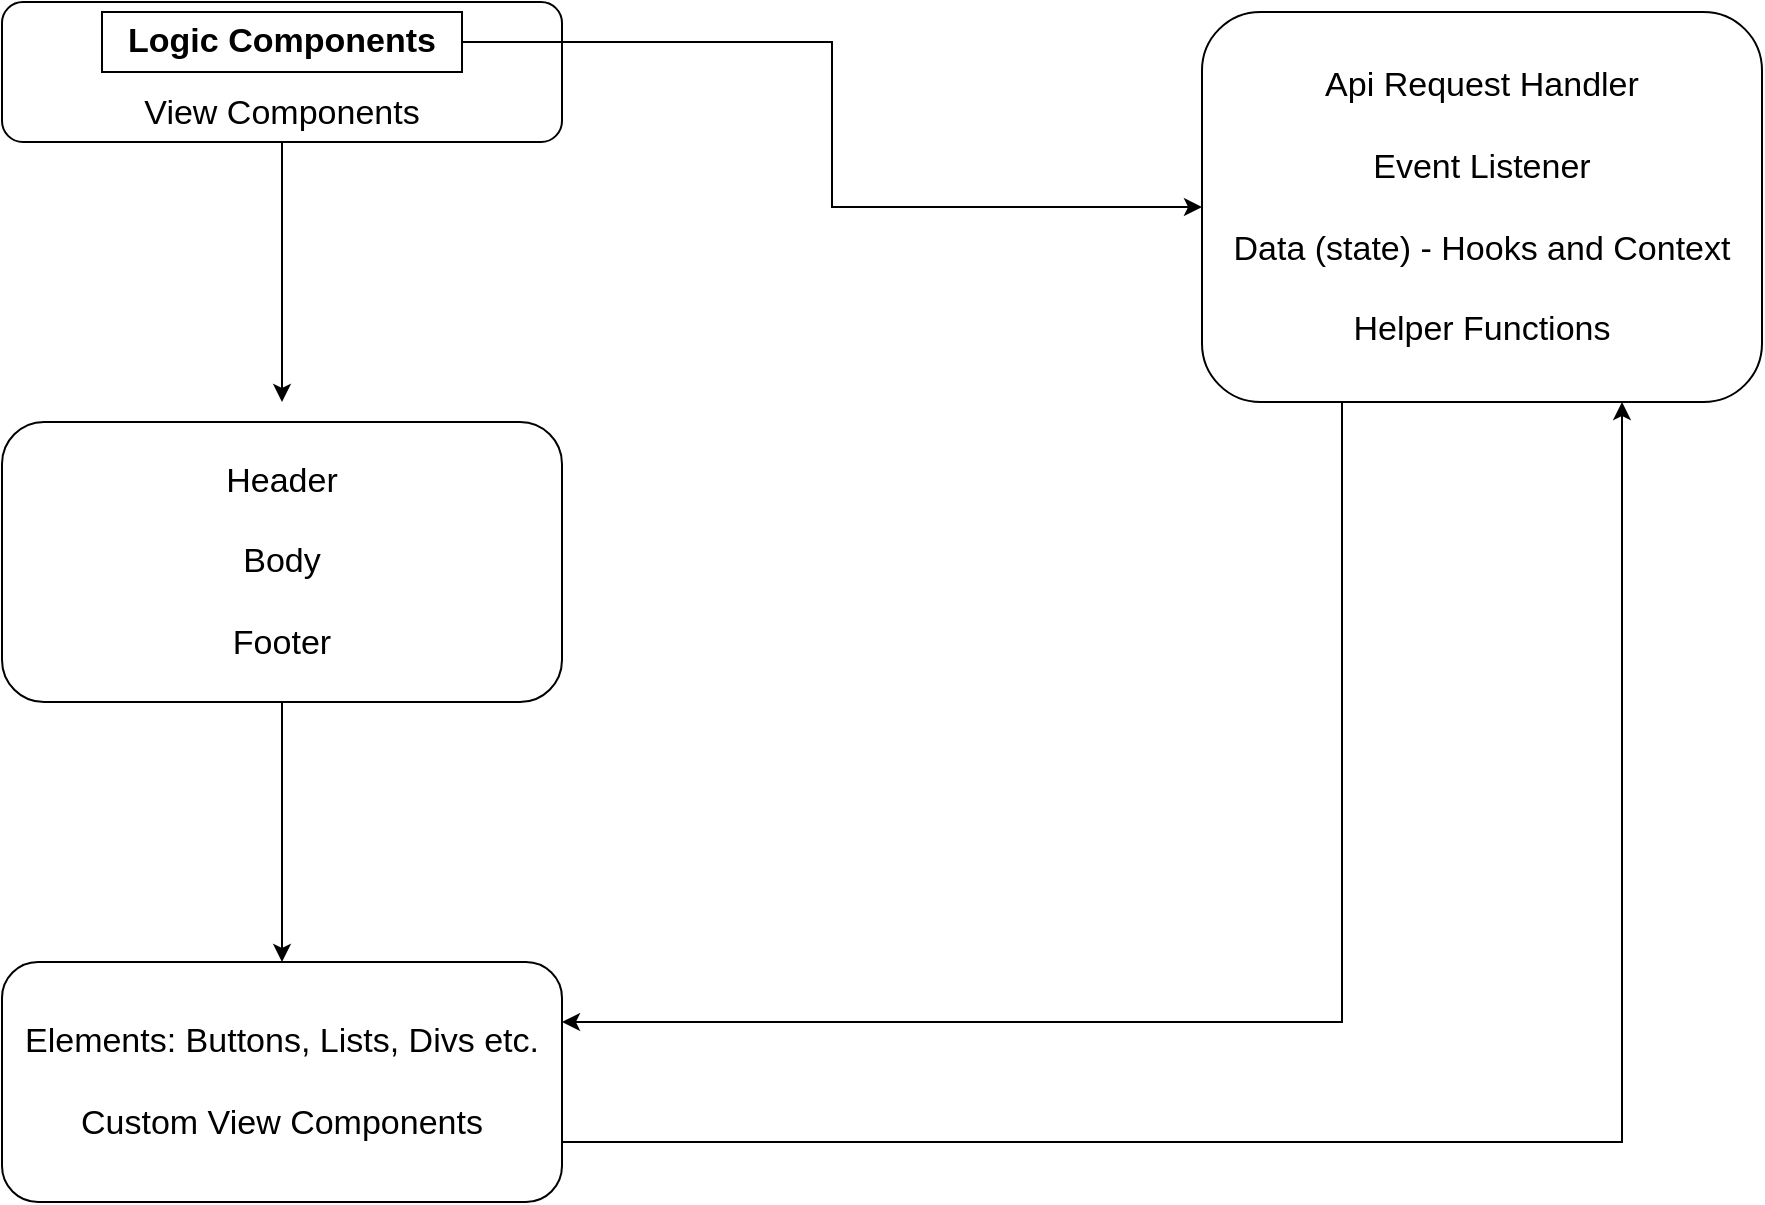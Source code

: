 <mxfile version="11.1.4" type="github"><diagram id="PKR2_MkR3AiAyeBi8Bmo" name="Page-1"><mxGraphModel dx="1392" dy="793" grid="1" gridSize="10" guides="1" tooltips="1" connect="1" arrows="1" fold="1" page="1" pageScale="1" pageWidth="850" pageHeight="1100" math="0" shadow="0"><root><mxCell id="0"/><mxCell id="1" parent="0"/><mxCell id="yq_Z6v8JcAK0iE_gICgn-5" style="edgeStyle=orthogonalEdgeStyle;rounded=0;orthogonalLoop=1;jettySize=auto;html=1;" edge="1" parent="1" source="yq_Z6v8JcAK0iE_gICgn-1"><mxGeometry relative="1" as="geometry"><mxPoint x="220" y="240" as="targetPoint"/></mxGeometry></mxCell><mxCell id="yq_Z6v8JcAK0iE_gICgn-1" value="&lt;font style=&quot;font-size: 17px&quot;&gt;&lt;br&gt;&lt;br&gt;View Components&lt;/font&gt;" style="rounded=1;whiteSpace=wrap;html=1;" vertex="1" parent="1"><mxGeometry x="80" y="40" width="280" height="70" as="geometry"/></mxCell><mxCell id="yq_Z6v8JcAK0iE_gICgn-6" style="edgeStyle=orthogonalEdgeStyle;rounded=0;orthogonalLoop=1;jettySize=auto;html=1;entryX=0.5;entryY=0;entryDx=0;entryDy=0;" edge="1" parent="1" source="yq_Z6v8JcAK0iE_gICgn-2" target="yq_Z6v8JcAK0iE_gICgn-3"><mxGeometry relative="1" as="geometry"/></mxCell><mxCell id="yq_Z6v8JcAK0iE_gICgn-2" value="&lt;font style=&quot;font-size: 17px&quot;&gt;Header&lt;br&gt;&lt;br&gt;Body&lt;br&gt;&lt;br&gt;Footer&lt;/font&gt;" style="rounded=1;whiteSpace=wrap;html=1;" vertex="1" parent="1"><mxGeometry x="80" y="250" width="280" height="140" as="geometry"/></mxCell><mxCell id="yq_Z6v8JcAK0iE_gICgn-16" style="edgeStyle=orthogonalEdgeStyle;rounded=0;orthogonalLoop=1;jettySize=auto;html=1;exitX=1;exitY=0.75;exitDx=0;exitDy=0;entryX=0.75;entryY=1;entryDx=0;entryDy=0;" edge="1" parent="1" source="yq_Z6v8JcAK0iE_gICgn-3" target="yq_Z6v8JcAK0iE_gICgn-8"><mxGeometry relative="1" as="geometry"/></mxCell><mxCell id="yq_Z6v8JcAK0iE_gICgn-3" value="&lt;font style=&quot;font-size: 17px&quot;&gt;Elements: Buttons, Lists, Divs etc.&lt;br&gt;&lt;br&gt;Custom View Components&lt;/font&gt;" style="rounded=1;whiteSpace=wrap;html=1;" vertex="1" parent="1"><mxGeometry x="80" y="520" width="280" height="120" as="geometry"/></mxCell><mxCell id="yq_Z6v8JcAK0iE_gICgn-15" style="edgeStyle=orthogonalEdgeStyle;rounded=0;orthogonalLoop=1;jettySize=auto;html=1;exitX=0.25;exitY=1;exitDx=0;exitDy=0;entryX=1;entryY=0.25;entryDx=0;entryDy=0;" edge="1" parent="1" source="yq_Z6v8JcAK0iE_gICgn-8" target="yq_Z6v8JcAK0iE_gICgn-3"><mxGeometry relative="1" as="geometry"/></mxCell><mxCell id="yq_Z6v8JcAK0iE_gICgn-8" value="&lt;font style=&quot;font-size: 17px&quot;&gt;Api Request Handler&lt;br&gt;&lt;br&gt;Event Listener&lt;br&gt;&lt;br&gt;Data (state) - Hooks and Context&lt;br&gt;&lt;br&gt;Helper Functions&lt;br&gt;&lt;/font&gt;" style="rounded=1;whiteSpace=wrap;html=1;" vertex="1" parent="1"><mxGeometry x="680" y="45" width="280" height="195" as="geometry"/></mxCell><mxCell id="yq_Z6v8JcAK0iE_gICgn-13" style="edgeStyle=orthogonalEdgeStyle;rounded=0;orthogonalLoop=1;jettySize=auto;html=1;exitX=1;exitY=0.5;exitDx=0;exitDy=0;entryX=0;entryY=0.5;entryDx=0;entryDy=0;" edge="1" parent="1" source="yq_Z6v8JcAK0iE_gICgn-12" target="yq_Z6v8JcAK0iE_gICgn-8"><mxGeometry relative="1" as="geometry"/></mxCell><mxCell id="yq_Z6v8JcAK0iE_gICgn-12" value="&lt;b style=&quot;font-size: 17px ; white-space: normal&quot;&gt;Logic Components&lt;/b&gt;" style="rounded=0;whiteSpace=wrap;html=1;" vertex="1" parent="1"><mxGeometry x="130" y="45" width="180" height="30" as="geometry"/></mxCell></root></mxGraphModel></diagram></mxfile>